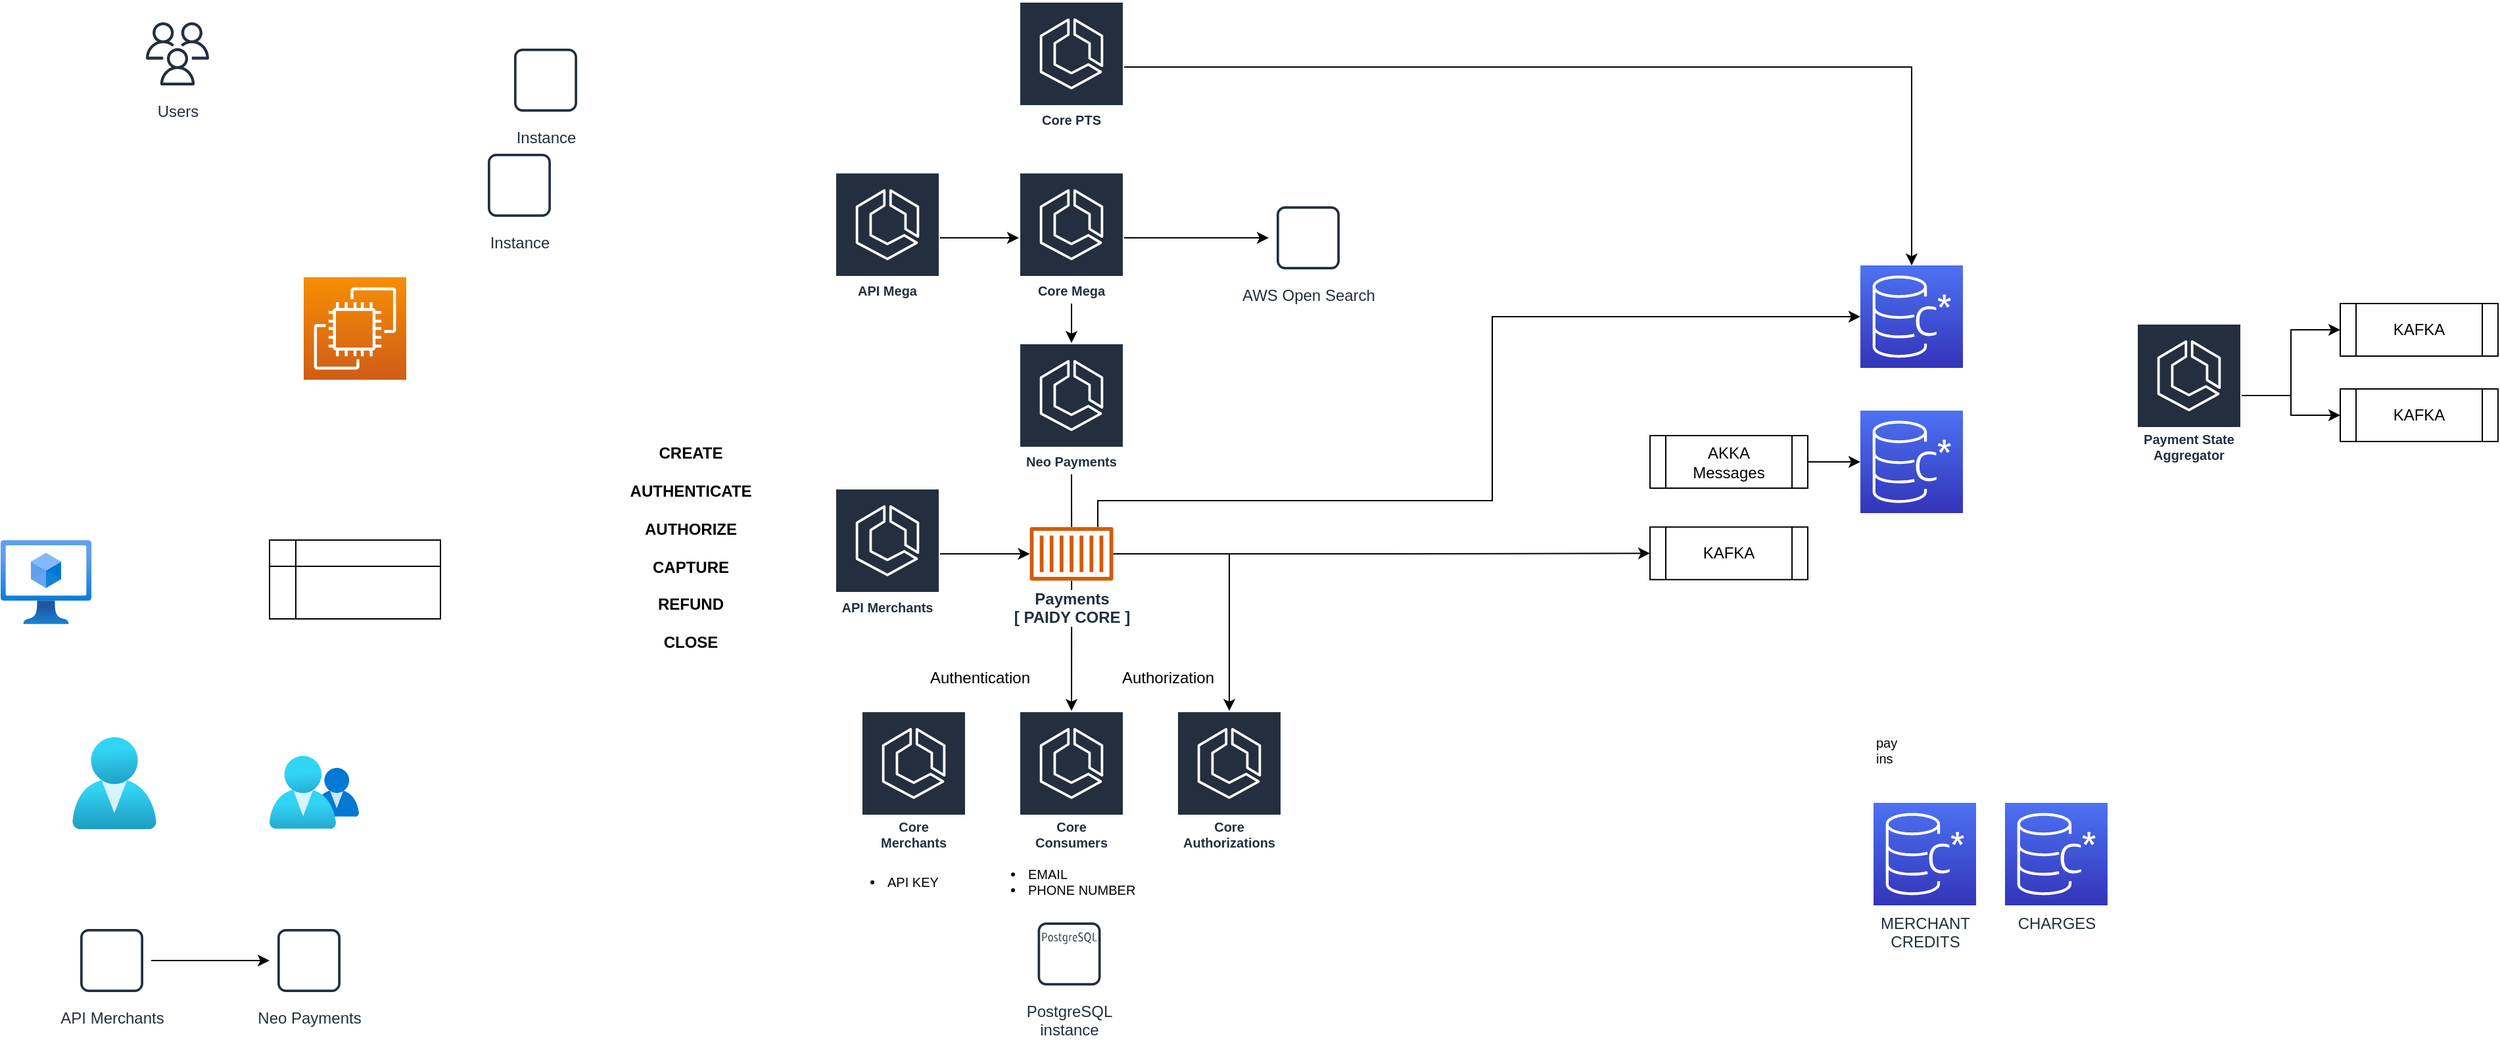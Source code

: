 <mxfile version="20.2.8" type="github">
  <diagram id="Tv0-e5yDDcxMVYFDujWC" name="Page-1">
    <mxGraphModel dx="2574" dy="1428" grid="1" gridSize="10" guides="1" tooltips="1" connect="1" arrows="1" fold="1" page="1" pageScale="1" pageWidth="4681" pageHeight="3300" math="0" shadow="0">
      <root>
        <mxCell id="0" />
        <mxCell id="1" parent="0" />
        <mxCell id="3d-25gogKRdBtMOLDOpQ-7" value="" style="shape=internalStorage;whiteSpace=wrap;html=1;backgroundOutline=1;" parent="1" vertex="1">
          <mxGeometry x="380" y="640" width="130" height="60" as="geometry" />
        </mxCell>
        <mxCell id="aRbZgq7QH_rbILeekDce-1" value="" style="aspect=fixed;html=1;points=[];align=center;image;fontSize=12;image=img/lib/azure2/compute/Virtual_Machines_Classic.svg;" parent="1" vertex="1">
          <mxGeometry x="175.5" y="640" width="69" height="64" as="geometry" />
        </mxCell>
        <mxCell id="aRbZgq7QH_rbILeekDce-2" value="" style="points=[[0,0,0],[0.25,0,0],[0.5,0,0],[0.75,0,0],[1,0,0],[0,1,0],[0.25,1,0],[0.5,1,0],[0.75,1,0],[1,1,0],[0,0.25,0],[0,0.5,0],[0,0.75,0],[1,0.25,0],[1,0.5,0],[1,0.75,0]];outlineConnect=0;fontColor=#232F3E;gradientColor=#F78E04;gradientDirection=north;fillColor=#D05C17;strokeColor=#ffffff;dashed=0;verticalLabelPosition=bottom;verticalAlign=top;align=center;html=1;fontSize=12;fontStyle=0;aspect=fixed;shape=mxgraph.aws4.resourceIcon;resIcon=mxgraph.aws4.ec2;" parent="1" vertex="1">
          <mxGeometry x="406" y="440" width="78" height="78" as="geometry" />
        </mxCell>
        <mxCell id="aRbZgq7QH_rbILeekDce-4" value="Users" style="outlineConnect=0;fontColor=#232F3E;gradientColor=none;strokeColor=#232F3E;fillColor=#ffffff;dashed=0;verticalLabelPosition=bottom;verticalAlign=top;align=center;html=1;fontSize=12;fontStyle=0;aspect=fixed;shape=mxgraph.aws4.resourceIcon;resIcon=mxgraph.aws4.users;" parent="1" vertex="1">
          <mxGeometry x="280" y="240" width="60" height="60" as="geometry" />
        </mxCell>
        <mxCell id="aRbZgq7QH_rbILeekDce-5" value="" style="aspect=fixed;html=1;points=[];align=center;image;fontSize=12;image=img/lib/azure2/identity/Users.svg;" parent="1" vertex="1">
          <mxGeometry x="230" y="790" width="64" height="70" as="geometry" />
        </mxCell>
        <mxCell id="aRbZgq7QH_rbILeekDce-6" value="" style="aspect=fixed;html=1;points=[];align=center;image;fontSize=12;image=img/lib/azure2/identity/Groups.svg;" parent="1" vertex="1">
          <mxGeometry x="380" y="804" width="68" height="56.0" as="geometry" />
        </mxCell>
        <mxCell id="a9I8P6pw2fbRL0gJFQXK-1" value="KAFKA" style="shape=process;whiteSpace=wrap;html=1;backgroundOutline=1;" vertex="1" parent="1">
          <mxGeometry x="1430" y="630.12" width="120" height="40" as="geometry" />
        </mxCell>
        <mxCell id="a9I8P6pw2fbRL0gJFQXK-6" value="" style="edgeStyle=orthogonalEdgeStyle;rounded=0;orthogonalLoop=1;jettySize=auto;html=1;" edge="1" parent="1" source="a9I8P6pw2fbRL0gJFQXK-2" target="a9I8P6pw2fbRL0gJFQXK-5">
          <mxGeometry relative="1" as="geometry" />
        </mxCell>
        <mxCell id="a9I8P6pw2fbRL0gJFQXK-2" value="API Merchants" style="sketch=0;outlineConnect=0;fontColor=#232F3E;gradientColor=none;strokeColor=#232F3E;fillColor=#ffffff;dashed=0;verticalLabelPosition=bottom;verticalAlign=top;align=center;html=1;fontSize=12;fontStyle=0;aspect=fixed;shape=mxgraph.aws4.resourceIcon;resIcon=mxgraph.aws4.instance;" vertex="1" parent="1">
          <mxGeometry x="230" y="930" width="60" height="60" as="geometry" />
        </mxCell>
        <mxCell id="a9I8P6pw2fbRL0gJFQXK-3" value="Instance" style="sketch=0;outlineConnect=0;fontColor=#232F3E;gradientColor=none;strokeColor=#232F3E;fillColor=#ffffff;dashed=0;verticalLabelPosition=bottom;verticalAlign=top;align=center;html=1;fontSize=12;fontStyle=0;aspect=fixed;shape=mxgraph.aws4.resourceIcon;resIcon=mxgraph.aws4.instance;" vertex="1" parent="1">
          <mxGeometry x="540" y="340" width="60" height="60" as="geometry" />
        </mxCell>
        <mxCell id="a9I8P6pw2fbRL0gJFQXK-13" style="edgeStyle=orthogonalEdgeStyle;rounded=0;orthogonalLoop=1;jettySize=auto;html=1;" edge="1" parent="1" source="a9I8P6pw2fbRL0gJFQXK-34" target="a9I8P6pw2fbRL0gJFQXK-1">
          <mxGeometry relative="1" as="geometry" />
        </mxCell>
        <mxCell id="a9I8P6pw2fbRL0gJFQXK-5" value="Neo Payments" style="sketch=0;outlineConnect=0;fontColor=#232F3E;gradientColor=none;strokeColor=#232F3E;fillColor=#ffffff;dashed=0;verticalLabelPosition=bottom;verticalAlign=top;align=center;html=1;fontSize=12;fontStyle=0;aspect=fixed;shape=mxgraph.aws4.resourceIcon;resIcon=mxgraph.aws4.instance;" vertex="1" parent="1">
          <mxGeometry x="380" y="930" width="60" height="60" as="geometry" />
        </mxCell>
        <mxCell id="a9I8P6pw2fbRL0gJFQXK-7" value="Instance" style="sketch=0;outlineConnect=0;fontColor=#232F3E;gradientColor=none;strokeColor=#232F3E;fillColor=#ffffff;dashed=0;verticalLabelPosition=bottom;verticalAlign=top;align=center;html=1;fontSize=12;fontStyle=0;aspect=fixed;shape=mxgraph.aws4.resourceIcon;resIcon=mxgraph.aws4.instance;" vertex="1" parent="1">
          <mxGeometry x="560" y="260" width="60" height="60" as="geometry" />
        </mxCell>
        <mxCell id="a9I8P6pw2fbRL0gJFQXK-10" value="AWS Open Search" style="sketch=0;outlineConnect=0;fontColor=#232F3E;gradientColor=none;strokeColor=#232F3E;fillColor=#ffffff;dashed=0;verticalLabelPosition=bottom;verticalAlign=top;align=center;html=1;fontSize=12;fontStyle=0;aspect=fixed;shape=mxgraph.aws4.resourceIcon;resIcon=mxgraph.aws4.instance;" vertex="1" parent="1">
          <mxGeometry x="1140" y="380" width="60" height="60" as="geometry" />
        </mxCell>
        <mxCell id="a9I8P6pw2fbRL0gJFQXK-16" style="edgeStyle=orthogonalEdgeStyle;rounded=0;orthogonalLoop=1;jettySize=auto;html=1;" edge="1" parent="1" source="a9I8P6pw2fbRL0gJFQXK-14" target="a9I8P6pw2fbRL0gJFQXK-34">
          <mxGeometry relative="1" as="geometry" />
        </mxCell>
        <mxCell id="a9I8P6pw2fbRL0gJFQXK-14" value="API Merchants" style="sketch=0;outlineConnect=0;fontColor=#232F3E;gradientColor=none;strokeColor=#ffffff;fillColor=#232F3E;dashed=0;verticalLabelPosition=middle;verticalAlign=bottom;align=center;html=1;whiteSpace=wrap;fontSize=10;fontStyle=1;spacing=3;shape=mxgraph.aws4.productIcon;prIcon=mxgraph.aws4.ecs;" vertex="1" parent="1">
          <mxGeometry x="810" y="600.5" width="80" height="100" as="geometry" />
        </mxCell>
        <mxCell id="a9I8P6pw2fbRL0gJFQXK-18" style="edgeStyle=orthogonalEdgeStyle;rounded=0;orthogonalLoop=1;jettySize=auto;html=1;startArrow=none;" edge="1" parent="1" source="a9I8P6pw2fbRL0gJFQXK-34" target="a9I8P6pw2fbRL0gJFQXK-17">
          <mxGeometry relative="1" as="geometry" />
        </mxCell>
        <mxCell id="a9I8P6pw2fbRL0gJFQXK-21" style="edgeStyle=orthogonalEdgeStyle;rounded=0;orthogonalLoop=1;jettySize=auto;html=1;" edge="1" parent="1" source="a9I8P6pw2fbRL0gJFQXK-34" target="a9I8P6pw2fbRL0gJFQXK-20">
          <mxGeometry relative="1" as="geometry">
            <Array as="points">
              <mxPoint x="1110" y="651" />
            </Array>
          </mxGeometry>
        </mxCell>
        <mxCell id="a9I8P6pw2fbRL0gJFQXK-15" value="Neo Payments" style="sketch=0;outlineConnect=0;fontColor=#232F3E;gradientColor=none;strokeColor=#ffffff;fillColor=#232F3E;dashed=0;verticalLabelPosition=middle;verticalAlign=bottom;align=center;html=1;whiteSpace=wrap;fontSize=10;fontStyle=1;spacing=3;shape=mxgraph.aws4.productIcon;prIcon=mxgraph.aws4.ecs;" vertex="1" parent="1">
          <mxGeometry x="950" y="490" width="80" height="100" as="geometry" />
        </mxCell>
        <mxCell id="a9I8P6pw2fbRL0gJFQXK-17" value="Core Consumers" style="sketch=0;outlineConnect=0;fontColor=#232F3E;gradientColor=none;strokeColor=#ffffff;fillColor=#232F3E;dashed=0;verticalLabelPosition=middle;verticalAlign=bottom;align=center;html=1;whiteSpace=wrap;fontSize=10;fontStyle=1;spacing=3;shape=mxgraph.aws4.productIcon;prIcon=mxgraph.aws4.ecs;" vertex="1" parent="1">
          <mxGeometry x="950" y="770" width="80" height="110" as="geometry" />
        </mxCell>
        <mxCell id="a9I8P6pw2fbRL0gJFQXK-19" value="Authentication" style="text;html=1;align=center;verticalAlign=middle;resizable=0;points=[];autosize=1;strokeColor=none;fillColor=none;" vertex="1" parent="1">
          <mxGeometry x="870" y="730" width="100" height="30" as="geometry" />
        </mxCell>
        <mxCell id="a9I8P6pw2fbRL0gJFQXK-20" value="Core Authorizations" style="sketch=0;outlineConnect=0;fontColor=#232F3E;gradientColor=none;strokeColor=#ffffff;fillColor=#232F3E;dashed=0;verticalLabelPosition=middle;verticalAlign=bottom;align=center;html=1;whiteSpace=wrap;fontSize=10;fontStyle=1;spacing=3;shape=mxgraph.aws4.productIcon;prIcon=mxgraph.aws4.ecs;" vertex="1" parent="1">
          <mxGeometry x="1070" y="770" width="80" height="110" as="geometry" />
        </mxCell>
        <mxCell id="a9I8P6pw2fbRL0gJFQXK-22" value="Authorization" style="text;html=1;align=center;verticalAlign=middle;resizable=0;points=[];autosize=1;strokeColor=none;fillColor=none;" vertex="1" parent="1">
          <mxGeometry x="1018.26" y="730" width="90" height="30" as="geometry" />
        </mxCell>
        <mxCell id="a9I8P6pw2fbRL0gJFQXK-29" style="edgeStyle=orthogonalEdgeStyle;rounded=0;orthogonalLoop=1;jettySize=auto;html=1;" edge="1" parent="1" source="a9I8P6pw2fbRL0gJFQXK-23" target="a9I8P6pw2fbRL0gJFQXK-10">
          <mxGeometry relative="1" as="geometry" />
        </mxCell>
        <mxCell id="a9I8P6pw2fbRL0gJFQXK-37" style="edgeStyle=orthogonalEdgeStyle;rounded=0;orthogonalLoop=1;jettySize=auto;html=1;" edge="1" parent="1" source="a9I8P6pw2fbRL0gJFQXK-23" target="a9I8P6pw2fbRL0gJFQXK-15">
          <mxGeometry relative="1" as="geometry" />
        </mxCell>
        <mxCell id="a9I8P6pw2fbRL0gJFQXK-23" value="Core Mega" style="sketch=0;outlineConnect=0;fontColor=#232F3E;gradientColor=none;strokeColor=#ffffff;fillColor=#232F3E;dashed=0;verticalLabelPosition=middle;verticalAlign=bottom;align=center;html=1;whiteSpace=wrap;fontSize=10;fontStyle=1;spacing=3;shape=mxgraph.aws4.productIcon;prIcon=mxgraph.aws4.ecs;" vertex="1" parent="1">
          <mxGeometry x="950" y="360" width="80" height="100" as="geometry" />
        </mxCell>
        <mxCell id="a9I8P6pw2fbRL0gJFQXK-24" value="PostgreSQL&#xa;instance" style="sketch=0;outlineConnect=0;fontColor=#232F3E;gradientColor=none;strokeColor=#232F3E;fillColor=#ffffff;dashed=0;verticalLabelPosition=bottom;verticalAlign=top;align=center;html=1;fontSize=12;fontStyle=0;aspect=fixed;shape=mxgraph.aws4.resourceIcon;resIcon=mxgraph.aws4.postgresql_instance;" vertex="1" parent="1">
          <mxGeometry x="958.26" y="925" width="60" height="60" as="geometry" />
        </mxCell>
        <mxCell id="a9I8P6pw2fbRL0gJFQXK-33" style="edgeStyle=orthogonalEdgeStyle;rounded=0;orthogonalLoop=1;jettySize=auto;html=1;" edge="1" parent="1" source="a9I8P6pw2fbRL0gJFQXK-25" target="a9I8P6pw2fbRL0gJFQXK-23">
          <mxGeometry relative="1" as="geometry" />
        </mxCell>
        <mxCell id="a9I8P6pw2fbRL0gJFQXK-25" value="API Mega" style="sketch=0;outlineConnect=0;fontColor=#232F3E;gradientColor=none;strokeColor=#ffffff;fillColor=#232F3E;dashed=0;verticalLabelPosition=middle;verticalAlign=bottom;align=center;html=1;whiteSpace=wrap;fontSize=10;fontStyle=1;spacing=3;shape=mxgraph.aws4.productIcon;prIcon=mxgraph.aws4.ecs;" vertex="1" parent="1">
          <mxGeometry x="810" y="360" width="80" height="100" as="geometry" />
        </mxCell>
        <mxCell id="a9I8P6pw2fbRL0gJFQXK-43" style="edgeStyle=orthogonalEdgeStyle;rounded=0;orthogonalLoop=1;jettySize=auto;html=1;entryX=0;entryY=0.5;entryDx=0;entryDy=0;entryPerimeter=0;" edge="1" parent="1" source="a9I8P6pw2fbRL0gJFQXK-34" target="a9I8P6pw2fbRL0gJFQXK-59">
          <mxGeometry relative="1" as="geometry">
            <mxPoint x="1480" y="420" as="targetPoint" />
            <Array as="points">
              <mxPoint x="1010" y="610" />
              <mxPoint x="1310" y="610" />
              <mxPoint x="1310" y="470" />
              <mxPoint x="1590" y="470" />
            </Array>
          </mxGeometry>
        </mxCell>
        <mxCell id="a9I8P6pw2fbRL0gJFQXK-35" value="" style="edgeStyle=orthogonalEdgeStyle;rounded=0;orthogonalLoop=1;jettySize=auto;html=1;endArrow=none;" edge="1" parent="1" source="a9I8P6pw2fbRL0gJFQXK-15" target="a9I8P6pw2fbRL0gJFQXK-34">
          <mxGeometry relative="1" as="geometry">
            <mxPoint x="990" y="580" as="sourcePoint" />
            <mxPoint x="990" y="770" as="targetPoint" />
          </mxGeometry>
        </mxCell>
        <mxCell id="a9I8P6pw2fbRL0gJFQXK-34" value="&lt;b style=&quot;background-color: rgb(255, 255, 255);&quot;&gt;Payments&lt;br&gt;[ PAIDY CORE ]&lt;/b&gt;" style="sketch=0;outlineConnect=0;fontColor=#232F3E;gradientColor=none;fillColor=#D45B07;strokeColor=none;dashed=0;verticalLabelPosition=bottom;verticalAlign=top;align=center;html=1;fontSize=12;fontStyle=0;aspect=fixed;pointerEvents=1;shape=mxgraph.aws4.container_1;" vertex="1" parent="1">
          <mxGeometry x="958.26" y="630" width="63.48" height="41" as="geometry" />
        </mxCell>
        <mxCell id="a9I8P6pw2fbRL0gJFQXK-41" style="edgeStyle=orthogonalEdgeStyle;rounded=0;orthogonalLoop=1;jettySize=auto;html=1;entryX=0.5;entryY=0;entryDx=0;entryDy=0;entryPerimeter=0;" edge="1" parent="1" source="a9I8P6pw2fbRL0gJFQXK-36" target="a9I8P6pw2fbRL0gJFQXK-59">
          <mxGeometry relative="1" as="geometry" />
        </mxCell>
        <mxCell id="a9I8P6pw2fbRL0gJFQXK-36" value="Core PTS" style="sketch=0;outlineConnect=0;fontColor=#232F3E;gradientColor=none;strokeColor=#ffffff;fillColor=#232F3E;dashed=0;verticalLabelPosition=middle;verticalAlign=bottom;align=center;html=1;whiteSpace=wrap;fontSize=10;fontStyle=1;spacing=3;shape=mxgraph.aws4.productIcon;prIcon=mxgraph.aws4.ecs;" vertex="1" parent="1">
          <mxGeometry x="950" y="230" width="80" height="100" as="geometry" />
        </mxCell>
        <mxCell id="a9I8P6pw2fbRL0gJFQXK-39" value="CHARGES" style="sketch=0;points=[[0,0,0],[0.25,0,0],[0.5,0,0],[0.75,0,0],[1,0,0],[0,1,0],[0.25,1,0],[0.5,1,0],[0.75,1,0],[1,1,0],[0,0.25,0],[0,0.5,0],[0,0.75,0],[1,0.25,0],[1,0.5,0],[1,0.75,0]];outlineConnect=0;fontColor=#232F3E;gradientColor=#4D72F3;gradientDirection=north;fillColor=#3334B9;strokeColor=#ffffff;dashed=0;verticalLabelPosition=bottom;verticalAlign=top;align=center;html=1;fontSize=12;fontStyle=0;aspect=fixed;shape=mxgraph.aws4.resourceIcon;resIcon=mxgraph.aws4.managed_apache_cassandra_service;" vertex="1" parent="1">
          <mxGeometry x="1700" y="840" width="78" height="78" as="geometry" />
        </mxCell>
        <mxCell id="a9I8P6pw2fbRL0gJFQXK-48" style="edgeStyle=orthogonalEdgeStyle;rounded=0;orthogonalLoop=1;jettySize=auto;html=1;" edge="1" parent="1" source="a9I8P6pw2fbRL0gJFQXK-46" target="a9I8P6pw2fbRL0gJFQXK-47">
          <mxGeometry relative="1" as="geometry" />
        </mxCell>
        <mxCell id="a9I8P6pw2fbRL0gJFQXK-46" value="AKKA &lt;br&gt;Messages" style="shape=process;whiteSpace=wrap;html=1;backgroundOutline=1;" vertex="1" parent="1">
          <mxGeometry x="1430" y="560.5" width="120" height="40" as="geometry" />
        </mxCell>
        <mxCell id="a9I8P6pw2fbRL0gJFQXK-47" value="" style="sketch=0;points=[[0,0,0],[0.25,0,0],[0.5,0,0],[0.75,0,0],[1,0,0],[0,1,0],[0.25,1,0],[0.5,1,0],[0.75,1,0],[1,1,0],[0,0.25,0],[0,0.5,0],[0,0.75,0],[1,0.25,0],[1,0.5,0],[1,0.75,0]];outlineConnect=0;fontColor=#232F3E;gradientColor=#4D72F3;gradientDirection=north;fillColor=#3334B9;strokeColor=#ffffff;dashed=0;verticalLabelPosition=bottom;verticalAlign=top;align=center;html=1;fontSize=12;fontStyle=0;aspect=fixed;shape=mxgraph.aws4.resourceIcon;resIcon=mxgraph.aws4.managed_apache_cassandra_service;" vertex="1" parent="1">
          <mxGeometry x="1590" y="541.5" width="78" height="78" as="geometry" />
        </mxCell>
        <mxCell id="a9I8P6pw2fbRL0gJFQXK-51" value="&lt;ul&gt;&lt;li&gt;EMAIL&lt;/li&gt;&lt;li&gt;PHONE NUMBER&lt;/li&gt;&lt;/ul&gt;" style="text;html=1;align=left;verticalAlign=middle;resizable=0;points=[];autosize=1;strokeColor=none;fillColor=none;fontSize=10;" vertex="1" parent="1">
          <mxGeometry x="915" y="870" width="150" height="60" as="geometry" />
        </mxCell>
        <mxCell id="a9I8P6pw2fbRL0gJFQXK-52" value="Core &lt;br&gt;Merchants" style="sketch=0;outlineConnect=0;fontColor=#232F3E;gradientColor=none;strokeColor=#ffffff;fillColor=#232F3E;dashed=0;verticalLabelPosition=middle;verticalAlign=bottom;align=center;html=1;whiteSpace=wrap;fontSize=10;fontStyle=1;spacing=3;shape=mxgraph.aws4.productIcon;prIcon=mxgraph.aws4.ecs;" vertex="1" parent="1">
          <mxGeometry x="830" y="770" width="80" height="110" as="geometry" />
        </mxCell>
        <mxCell id="a9I8P6pw2fbRL0gJFQXK-53" value="&lt;ul&gt;&lt;li&gt;API KEY&lt;/li&gt;&lt;/ul&gt;" style="text;html=1;align=left;verticalAlign=middle;resizable=0;points=[];autosize=1;strokeColor=none;fillColor=none;fontSize=10;" vertex="1" parent="1">
          <mxGeometry x="808.26" y="875" width="100" height="50" as="geometry" />
        </mxCell>
        <mxCell id="a9I8P6pw2fbRL0gJFQXK-57" style="edgeStyle=orthogonalEdgeStyle;rounded=0;orthogonalLoop=1;jettySize=auto;html=1;fontSize=10;" edge="1" parent="1" source="a9I8P6pw2fbRL0gJFQXK-54" target="a9I8P6pw2fbRL0gJFQXK-55">
          <mxGeometry relative="1" as="geometry" />
        </mxCell>
        <mxCell id="a9I8P6pw2fbRL0gJFQXK-58" style="edgeStyle=orthogonalEdgeStyle;rounded=0;orthogonalLoop=1;jettySize=auto;html=1;fontSize=10;" edge="1" parent="1" source="a9I8P6pw2fbRL0gJFQXK-54" target="a9I8P6pw2fbRL0gJFQXK-56">
          <mxGeometry relative="1" as="geometry" />
        </mxCell>
        <mxCell id="a9I8P6pw2fbRL0gJFQXK-54" value="Payment State Aggregator" style="sketch=0;outlineConnect=0;fontColor=#232F3E;gradientColor=none;strokeColor=#ffffff;fillColor=#232F3E;dashed=0;verticalLabelPosition=middle;verticalAlign=bottom;align=center;html=1;whiteSpace=wrap;fontSize=10;fontStyle=1;spacing=3;shape=mxgraph.aws4.productIcon;prIcon=mxgraph.aws4.ecs;" vertex="1" parent="1">
          <mxGeometry x="1800" y="475" width="80" height="110" as="geometry" />
        </mxCell>
        <mxCell id="a9I8P6pw2fbRL0gJFQXK-55" value="KAFKA" style="shape=process;whiteSpace=wrap;html=1;backgroundOutline=1;" vertex="1" parent="1">
          <mxGeometry x="1955" y="460" width="120" height="40" as="geometry" />
        </mxCell>
        <mxCell id="a9I8P6pw2fbRL0gJFQXK-56" value="KAFKA" style="shape=process;whiteSpace=wrap;html=1;backgroundOutline=1;" vertex="1" parent="1">
          <mxGeometry x="1955" y="525" width="120" height="40" as="geometry" />
        </mxCell>
        <mxCell id="a9I8P6pw2fbRL0gJFQXK-59" value="" style="sketch=0;points=[[0,0,0],[0.25,0,0],[0.5,0,0],[0.75,0,0],[1,0,0],[0,1,0],[0.25,1,0],[0.5,1,0],[0.75,1,0],[1,1,0],[0,0.25,0],[0,0.5,0],[0,0.75,0],[1,0.25,0],[1,0.5,0],[1,0.75,0]];outlineConnect=0;fontColor=#232F3E;gradientColor=#4D72F3;gradientDirection=north;fillColor=#3334B9;strokeColor=#ffffff;dashed=0;verticalLabelPosition=bottom;verticalAlign=top;align=center;html=1;fontSize=12;fontStyle=0;aspect=fixed;shape=mxgraph.aws4.resourceIcon;resIcon=mxgraph.aws4.managed_apache_cassandra_service;" vertex="1" parent="1">
          <mxGeometry x="1590" y="431" width="78" height="78" as="geometry" />
        </mxCell>
        <mxCell id="a9I8P6pw2fbRL0gJFQXK-60" value="MERCHANT&lt;br&gt;CREDITS" style="sketch=0;points=[[0,0,0],[0.25,0,0],[0.5,0,0],[0.75,0,0],[1,0,0],[0,1,0],[0.25,1,0],[0.5,1,0],[0.75,1,0],[1,1,0],[0,0.25,0],[0,0.5,0],[0,0.75,0],[1,0.25,0],[1,0.5,0],[1,0.75,0]];outlineConnect=0;fontColor=#232F3E;gradientColor=#4D72F3;gradientDirection=north;fillColor=#3334B9;strokeColor=#ffffff;dashed=0;verticalLabelPosition=bottom;verticalAlign=top;align=center;html=1;fontSize=12;fontStyle=0;aspect=fixed;shape=mxgraph.aws4.resourceIcon;resIcon=mxgraph.aws4.managed_apache_cassandra_service;" vertex="1" parent="1">
          <mxGeometry x="1600" y="840" width="78" height="78" as="geometry" />
        </mxCell>
        <mxCell id="a9I8P6pw2fbRL0gJFQXK-61" value="pay&lt;br&gt;ins" style="text;html=1;align=left;verticalAlign=middle;resizable=0;points=[];autosize=1;strokeColor=none;fillColor=none;fontSize=10;" vertex="1" parent="1">
          <mxGeometry x="1600" y="780" width="40" height="40" as="geometry" />
        </mxCell>
        <mxCell id="a9I8P6pw2fbRL0gJFQXK-62" value="CREATE&lt;br&gt;&lt;br&gt;AUTHENTICATE&lt;br&gt;&lt;br&gt;AUTHORIZE&lt;br&gt;&lt;br&gt;CAPTURE&lt;br&gt;&lt;br&gt;REFUND&lt;br&gt;&lt;br&gt;CLOSE" style="text;html=1;align=center;verticalAlign=middle;resizable=0;points=[];autosize=1;strokeColor=none;fillColor=none;fontStyle=1" vertex="1" parent="1">
          <mxGeometry x="640" y="560.5" width="120" height="170" as="geometry" />
        </mxCell>
      </root>
    </mxGraphModel>
  </diagram>
</mxfile>
